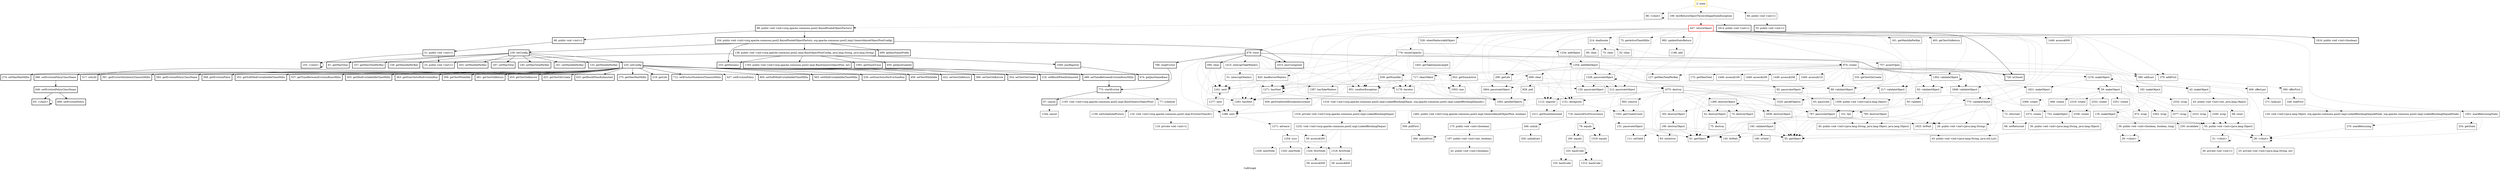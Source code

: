 digraph "CallGraph" {
    label="CallGraph";
node [shape=box];
"2: main" [color=gold] [style=bold]
"447: returnObject" [color=red] [style=bold]
"98: <clinit>"
"199: testReturnObjectThrowsIllegalStateException"
"66: public void <init>()"
"1814: public void <init>()" [style=bold]
"679: close" [style=bold]
"88: public void <init>(org.apache.commons.pool2.KeyedPooledObjectFactory)" [style=bold]
"33: public void <init>()" [style=bold]
"1816: public void <init>(boolean)" [style=bold]
"726: isClosed" [style=bold]
"1415: interuptTakeWaiters"
"1492: getIdleObjects"
"1288: next"
"1241: next"
"1283: hasNext"
"1271: hasNext"
"1178: iterator"
"590: clear" [style=bold]
"1015: jmxUnregister" [style=bold]
"788: stopEvictor" [style=bold]
"1449: access$000"
"380: addLast"
"370: addFirst"
"1003: size"
"212: passivateObject"
"1328: passivateObject"
"1864: passivateObject"
"787: passivateObject"
"82: passivateObject"
"120: passivateObject"
"89: validateObject"
"1848: validateObject"
"62: validateObject"
"1302: validateObject"
"217: validateObject"
"775: validateObject"
"214: deallocate"
"72: getActiveTimeMillis"
"992: updateStatsReturn"
"776: reuseCapacity"
"820: hasBorrowWaiters"
"609: clear"
"290: getLifo"
"951: swallowException"
"1075: destroy"
"161: getMaxIdlePerKey"
"526: whenWaitersAddObject"
"405: getTestOnReturn"
"1001: markReturningState"
"1306: public void <init>(java.lang.Object)"
"1520: getAllObjects"
"68: public void <init>()" [style=bold]
"104: public void <init>(org.apache.commons.pool2.KeyedPooledObjectFactory, org.apache.commons.pool2.impl.GenericKeyedObjectPoolConfig)" [style=bold]
"51: interruptWaiters"
"1271: advance"
"1277: next"
"1316: void <init>(org.apache.commons.pool2.impl.LinkedBlockingDeque, org.apache.commons.pool2.impl.LinkedBlockingDeque$1)"
"773: startEvictor" [style=bold]
"406: offerLast"
"390: offerFirst"
"131: passivateObject"
"55: getObject"
"26: public void <init>(java.lang.String)"
"40: public void <init>(java.lang.String, java.lang.Object, java.lang.Object)"
"61: getObject"
"63: passivate"
"1923: doWait"
"50: validate"
"140: validateObject"
"72: returned"
"28: <clinit>"
"75: clear"
"52: clear"
"90: clear"
"1198: add"
"127: getMaxTotalPerKey"
"1402: getTakeQueueLength"
"1151: deregister"
"1254: addIdleObject"
"974: create"
"1112: register"
"652: getNumActive"
"1387: hasTakeWaiters"
"828: poll"
"929: getSwallowedExceptionListener"
"183: destroyObject"
"1289: destroyObject"
"1838: destroyObject"
"795: destroyObject"
"52: destroyObject"
"75: destroyObject"
"230: invalidate"
"993: remove"
"1502: getCreateCount"
"1234: addObject"
"270: markReturning"
"254: getState"
"31: public void <init>()" [style=bold]
"239: setConfig" [style=bold]
"138: public void <init>(org.apache.commons.pool2.impl.BaseObjectPoolConfig, java.lang.String, java.lang.String)" [style=bold]
"233: getFairness" [style=bold]
"699: getJmxNamePrefix" [style=bold]
"59: access$200"
"1254: succ"
"1316: private void <init>(org.apache.commons.pool2.impl.LinkedBlockingDeque)"
"1105: void <init>(org.apache.commons.pool2.impl.BaseGenericObjectPool)"
"97: cancel" [style=bold]
"77: schedule"
"271: linkLast"
"246: linkFirst"
"111: setValid"
"145: doWait"
"83: setActive"
"43: public void <init>(java.lang.String, java.util.List)"
"101: fail"
"106: isValid"
"68: setReturned"
"23: private void <init>(java.lang.String, int)"
"1511: getNumInterested"
"192: makeObject"
"1276: makeObject"
"1821: makeObject"
"752: makeObject"
"42: makeObject"
"59: makeObject"
"335: getTestOnCreate"
"717: clearOldest"
"639: getNumIdle"
"172: getMaxTotal"
"1449: access$100"
"1449: access$200"
"1449: access$208"
"1449: access$210"
"1482: public void <init>(org.apache.commons.pool2.impl.GenericKeyedObjectPool, boolean)"
"559: pollFirst"
"106: destroyObject"
"75: destroy"
"719: removeFirstOccurrence"
"757: assertOpen"
"155: <clinit>" [style=bold]
"23: public void <init>()" [style=bold]
"220: setConfig" [style=bold]
"133: getMinIdlePerKey" [style=bold]
"81: getMaxTotal" [style=bold]
"107: getMaxTotalPerKey" [style=bold]
"159: getMaxIdlePerKey" [style=bold]
"203: setMinIdlePerKey" [style=bold]
"187: setMaxTotal" [style=bold]
"140: setMaxTotalPerKey" [style=bold]
"181: setMaxIdlePerKey" [style=bold]
"650: getJmxEnabled" [style=bold]
"1183: public void <init>(org.apache.commons.pool2.impl.BaseGenericObjectPool, int)" [style=bold]
"1092: getStackTrace" [style=bold]
"1040: jmxRegister" [style=bold]
"1320: nextNode"
"1326: firstNode"
"1318: firstNode"
"1328: nextNode"
"1232: void <init>(org.apache.commons.pool2.impl.LinkedBlockingDeque)"
"1164: cancel"
"1159: setScheduledFuture"
"116: void <init>(org.apache.commons.pool2.impl.EvictionTimer$1)"
"124: void <init>(java.lang.Object, org.apache.commons.pool2.impl.LinkedBlockingDeque$Node, org.apache.commons.pool2.impl.LinkedBlockingDeque$Node)"
"118: makeObject"
"55: public void <init>(java.lang.Object)"
"36: public void <init>(java.lang.String, java.lang.Object)"
"43: public void <init>(int, java.lang.Object)"
"2332: create"
"672: wrap"
"2362: wrap"
"2377: wrap"
"2323: wrap"
"2332: wrap"
"2351: create"
"668: create"
"2319: create"
"2366: create"
"175: public void <init>(boolean)"
"294: unlinkFirst"
"346: unlink"
"160: equals"
"1318: equals"
"78: equals"
"219: getLifo" [style=bold]
"712: setEvictorShutdownTimeoutMillis" [style=bold]
"627: setEvictionPolicy"
"686: setEvictionPolicyClassName" [style=bold]
"604: setSoftMinEvictableIdleTimeMillis" [style=bold]
"489: setTimeBetweenEvictionRunsMillis" [style=bold]
"563: setMinEvictableIdleTimeMillis" [style=bold]
"529: setNumTestsPerEvictionRun" [style=bold]
"459: setTestWhileIdle" [style=bold]
"422: setTestOnReturn" [style=bold]
"389: setTestOnBorrow" [style=bold]
"354: setTestOnCreate" [style=bold]
"216: setBlockWhenExhausted" [style=bold]
"274: setMaxWaitMillis" [style=bold]
"317: setLifo" [style=bold]
"391: getEvictorShutdownTimeoutMillis" [style=bold]
"582: getEvictionPolicyClassName" [style=bold]
"568: getEvictionPolicy" [style=bold]
"332: getSoftMinEvictableIdleTimeMillis" [style=bold]
"537: getTimeBetweenEvictionRunsMillis" [style=bold]
"303: getMinEvictableIdleTimeMillis" [style=bold]
"363: getNumTestsPerEvictionRun" [style=bold]
"509: getTestWhileIdle" [style=bold]
"481: getTestOnReturn" [style=bold]
"453: getTestOnBorrow" [style=bold]
"423: getTestOnCreate" [style=bold]
"625: getBlockWhenExhausted" [style=bold]
"275: getMaxWaitMillis" [style=bold]
"674: getJmxNameBase" [style=bold]
"59: access$500"
"59: access$400"
"116: private void <init>()"
"29: <clinit>"
"39: public void <init>(boolean, boolean, long)"
"31: <clinit>"
"69: reset"
"2336: create"
"2340: wrap"
"2372: create"
"197: public void <init>(int, boolean)"
"320: unlinkLast"
"155: hashCode"
"1312: hashCode"
"103: hashCode"
"646: setEvictionPolicyClassName" [style=bold]
"36: private void <init>()"
"42: public void <init>(boolean)"
"65: <clinit>" [style=bold]
"668: setEvictionPolicy" [style=bold]
"2: main"->"98: <clinit>" [style=dotted];

"2: main"->"199: testReturnObjectThrowsIllegalStateException" [style=dotted];

"2: main"->"66: public void <init>()" [style=dotted];

"98: <clinit>"->"98: <clinit>" [style=dotted];

"199: testReturnObjectThrowsIllegalStateException"->"1814: public void <init>()" [style=dotted];

"199: testReturnObjectThrowsIllegalStateException"->"679: close" [style=dotted];

"199: testReturnObjectThrowsIllegalStateException"->"447: returnObject" [style=dotted];

"199: testReturnObjectThrowsIllegalStateException"->"88: public void <init>(org.apache.commons.pool2.KeyedPooledObjectFactory)" [style=dotted];

"66: public void <init>()"->"33: public void <init>()" [style=dotted];

"1814: public void <init>()"->"1816: public void <init>(boolean)";

"679: close"->"726: isClosed";

"679: close"->"1415: interuptTakeWaiters" [style=dotted];

"679: close"->"1492: getIdleObjects" [style=dotted];

"679: close"->"1288: next" [style=dotted];

"679: close"->"1241: next" [style=dotted];

"679: close"->"1283: hasNext" [style=dotted];

"679: close"->"1271: hasNext" [style=dotted];

"679: close"->"1178: iterator" [style=dotted];

"679: close"->"590: clear";

"679: close"->"1015: jmxUnregister";

"679: close"->"788: stopEvictor";

"447: returnObject"->"1449: access$000" [style=dotted];

"447: returnObject"->"380: addLast" [style=dotted];

"447: returnObject"->"370: addFirst" [style=dotted];

"447: returnObject"->"1003: size" [style=dotted];

"447: returnObject"->"212: passivateObject" [style=dotted];

"447: returnObject"->"1328: passivateObject" [style=dotted];

"447: returnObject"->"1864: passivateObject" [style=dotted];

"447: returnObject"->"787: passivateObject" [style=dotted];

"447: returnObject"->"82: passivateObject" [style=dotted];

"447: returnObject"->"120: passivateObject" [style=dotted];

"447: returnObject"->"89: validateObject" [style=dotted];

"447: returnObject"->"1848: validateObject" [style=dotted];

"447: returnObject"->"62: validateObject" [style=dotted];

"447: returnObject"->"1302: validateObject" [style=dotted];

"447: returnObject"->"217: validateObject" [style=dotted];

"447: returnObject"->"775: validateObject" [style=dotted];

"447: returnObject"->"214: deallocate" [style=dotted];

"447: returnObject"->"72: getActiveTimeMillis" [style=dotted];

"447: returnObject"->"992: updateStatsReturn" [style=dotted];

"447: returnObject"->"776: reuseCapacity" [style=dotted];

"447: returnObject"->"820: hasBorrowWaiters" [style=dotted];

"447: returnObject"->"609: clear" [style=dotted];

"447: returnObject"->"726: isClosed";

"447: returnObject"->"290: getLifo" [style=dotted];

"447: returnObject"->"951: swallowException" [style=dotted];

"447: returnObject"->"1075: destroy" [style=dotted];

"447: returnObject"->"161: getMaxIdlePerKey" [style=dotted];

"447: returnObject"->"526: whenWaitersAddObject" [style=dotted];

"447: returnObject"->"405: getTestOnReturn" [style=dotted];

"447: returnObject"->"1001: markReturningState" [style=dotted];

"447: returnObject"->"1306: public void <init>(java.lang.Object)" [style=dotted];

"447: returnObject"->"1492: getIdleObjects" [style=dotted];

"447: returnObject"->"1520: getAllObjects" [style=dotted];

"88: public void <init>(org.apache.commons.pool2.KeyedPooledObjectFactory)"->"68: public void <init>()";

"88: public void <init>(org.apache.commons.pool2.KeyedPooledObjectFactory)"->"104: public void <init>(org.apache.commons.pool2.KeyedPooledObjectFactory, org.apache.commons.pool2.impl.GenericKeyedObjectPoolConfig)";

"1415: interuptTakeWaiters"->"51: interruptWaiters" [style=dotted];

"1288: next"->"1271: advance" [style=dotted];

"1241: next"->"1277: next" [style=dotted];

"1271: hasNext"->"1283: hasNext" [style=dotted];

"1271: hasNext"->"1271: hasNext" [style=dotted];

"1178: iterator"->"1316: void <init>(org.apache.commons.pool2.impl.LinkedBlockingDeque, org.apache.commons.pool2.impl.LinkedBlockingDeque$1)" [style=dotted];

"590: clear"->"609: clear" [style=dotted];

"590: clear"->"1288: next" [style=dotted];

"590: clear"->"1241: next" [style=dotted];

"590: clear"->"1283: hasNext" [style=dotted];

"590: clear"->"1271: hasNext" [style=dotted];

"1015: jmxUnregister"->"951: swallowException" [style=dotted];

"788: stopEvictor"->"773: startEvictor";

"380: addLast"->"406: offerLast" [style=dotted];

"370: addFirst"->"390: offerFirst" [style=dotted];

"212: passivateObject"->"131: passivateObject" [style=dotted];

"1328: passivateObject"->"212: passivateObject" [style=dotted];

"1328: passivateObject"->"1328: passivateObject" [style=dotted];

"1328: passivateObject"->"1864: passivateObject" [style=dotted];

"1328: passivateObject"->"787: passivateObject" [style=dotted];

"1328: passivateObject"->"82: passivateObject" [style=dotted];

"1328: passivateObject"->"120: passivateObject" [style=dotted];

"787: passivateObject"->"55: getObject" [style=dotted];

"787: passivateObject"->"26: public void <init>(java.lang.String)" [style=dotted];

"787: passivateObject"->"40: public void <init>(java.lang.String, java.lang.Object, java.lang.Object)" [style=dotted];

"787: passivateObject"->"61: getObject" [style=dotted];

"82: passivateObject"->"55: getObject" [style=dotted];

"82: passivateObject"->"63: passivate" [style=dotted];

"82: passivateObject"->"61: getObject" [style=dotted];

"1848: validateObject"->"1923: doWait" [style=dotted];

"62: validateObject"->"55: getObject" [style=dotted];

"62: validateObject"->"50: validate" [style=dotted];

"62: validateObject"->"61: getObject" [style=dotted];

"1302: validateObject"->"217: validateObject" [style=dotted];

"1302: validateObject"->"1302: validateObject" [style=dotted];

"1302: validateObject"->"1848: validateObject" [style=dotted];

"1302: validateObject"->"775: validateObject" [style=dotted];

"1302: validateObject"->"62: validateObject" [style=dotted];

"1302: validateObject"->"89: validateObject" [style=dotted];

"217: validateObject"->"140: validateObject" [style=dotted];

"775: validateObject"->"72: returned" [style=dotted];

"775: validateObject"->"26: public void <init>(java.lang.String)" [style=dotted];

"775: validateObject"->"40: public void <init>(java.lang.String, java.lang.Object, java.lang.Object)" [style=dotted];

"775: validateObject"->"61: getObject" [style=dotted];

"775: validateObject"->"55: getObject" [style=dotted];

"214: deallocate"->"28: <clinit>" [style=dotted];

"214: deallocate"->"75: clear" [style=dotted];

"214: deallocate"->"52: clear" [style=dotted];

"214: deallocate"->"90: clear" [style=dotted];

"992: updateStatsReturn"->"1198: add" [style=dotted];

"776: reuseCapacity"->"127: getMaxTotalPerKey" [style=dotted];

"776: reuseCapacity"->"1402: getTakeQueueLength" [style=dotted];

"776: reuseCapacity"->"1492: getIdleObjects" [style=dotted];

"776: reuseCapacity"->"1288: next" [style=dotted];

"776: reuseCapacity"->"1241: next" [style=dotted];

"776: reuseCapacity"->"1283: hasNext" [style=dotted];

"776: reuseCapacity"->"1271: hasNext" [style=dotted];

"776: reuseCapacity"->"1151: deregister" [style=dotted];

"776: reuseCapacity"->"951: swallowException" [style=dotted];

"776: reuseCapacity"->"1254: addIdleObject" [style=dotted];

"776: reuseCapacity"->"974: create" [style=dotted];

"776: reuseCapacity"->"1112: register" [style=dotted];

"776: reuseCapacity"->"652: getNumActive" [style=dotted];

"820: hasBorrowWaiters"->"1387: hasTakeWaiters" [style=dotted];

"820: hasBorrowWaiters"->"1492: getIdleObjects" [style=dotted];

"820: hasBorrowWaiters"->"1288: next" [style=dotted];

"820: hasBorrowWaiters"->"1241: next" [style=dotted];

"820: hasBorrowWaiters"->"1283: hasNext" [style=dotted];

"820: hasBorrowWaiters"->"1271: hasNext" [style=dotted];

"609: clear"->"1112: register" [style=dotted];

"609: clear"->"828: poll" [style=dotted];

"609: clear"->"1492: getIdleObjects" [style=dotted];

"609: clear"->"1151: deregister" [style=dotted];

"609: clear"->"951: swallowException" [style=dotted];

"609: clear"->"1075: destroy" [style=dotted];

"951: swallowException"->"929: getSwallowedExceptionListener" [style=dotted];

"1075: destroy"->"1112: register" [style=dotted];

"1075: destroy"->"183: destroyObject" [style=dotted];

"1075: destroy"->"1289: destroyObject" [style=dotted];

"1075: destroy"->"1838: destroyObject" [style=dotted];

"1075: destroy"->"795: destroyObject" [style=dotted];

"1075: destroy"->"52: destroyObject" [style=dotted];

"1075: destroy"->"75: destroyObject" [style=dotted];

"1075: destroy"->"1306: public void <init>(java.lang.Object)" [style=dotted];

"1075: destroy"->"230: invalidate" [style=dotted];

"1075: destroy"->"61: getObject" [style=dotted];

"1075: destroy"->"55: getObject" [style=dotted];

"1075: destroy"->"993: remove" [style=dotted];

"1075: destroy"->"1502: getCreateCount" [style=dotted];

"1075: destroy"->"1520: getAllObjects" [style=dotted];

"1075: destroy"->"1492: getIdleObjects" [style=dotted];

"1075: destroy"->"1151: deregister" [style=dotted];

"526: whenWaitersAddObject"->"1387: hasTakeWaiters" [style=dotted];

"526: whenWaitersAddObject"->"951: swallowException" [style=dotted];

"526: whenWaitersAddObject"->"1234: addObject" [style=dotted];

"1001: markReturningState"->"28: <clinit>" [style=dotted];

"1001: markReturningState"->"270: markReturning" [style=dotted];

"1001: markReturningState"->"254: getState" [style=dotted];

"68: public void <init>()"->"31: public void <init>()";

"104: public void <init>(org.apache.commons.pool2.KeyedPooledObjectFactory, org.apache.commons.pool2.impl.GenericKeyedObjectPoolConfig)"->"239: setConfig";

"104: public void <init>(org.apache.commons.pool2.KeyedPooledObjectFactory, org.apache.commons.pool2.impl.GenericKeyedObjectPoolConfig)"->"1015: jmxUnregister";

"104: public void <init>(org.apache.commons.pool2.KeyedPooledObjectFactory, org.apache.commons.pool2.impl.GenericKeyedObjectPoolConfig)"->"138: public void <init>(org.apache.commons.pool2.impl.BaseObjectPoolConfig, java.lang.String, java.lang.String)";

"104: public void <init>(org.apache.commons.pool2.KeyedPooledObjectFactory, org.apache.commons.pool2.impl.GenericKeyedObjectPoolConfig)"->"233: getFairness";

"104: public void <init>(org.apache.commons.pool2.KeyedPooledObjectFactory, org.apache.commons.pool2.impl.GenericKeyedObjectPoolConfig)"->"699: getJmxNamePrefix";

"51: interruptWaiters"->"1288: next" [style=dotted];

"51: interruptWaiters"->"1241: next" [style=dotted];

"51: interruptWaiters"->"1283: hasNext" [style=dotted];

"51: interruptWaiters"->"1271: hasNext" [style=dotted];

"51: interruptWaiters"->"1178: iterator" [style=dotted];

"1271: advance"->"59: access$200" [style=dotted];

"1271: advance"->"1254: succ" [style=dotted];

"1277: next"->"1288: next" [style=dotted];

"1277: next"->"1241: next" [style=dotted];

"1316: void <init>(org.apache.commons.pool2.impl.LinkedBlockingDeque, org.apache.commons.pool2.impl.LinkedBlockingDeque$1)"->"1316: private void <init>(org.apache.commons.pool2.impl.LinkedBlockingDeque)" [style=dotted];

"773: startEvictor"->"1105: void <init>(org.apache.commons.pool2.impl.BaseGenericObjectPool)" [style=dotted];

"773: startEvictor"->"97: cancel";

"773: startEvictor"->"77: schedule" [style=dotted];

"406: offerLast"->"271: linkLast" [style=dotted];

"390: offerFirst"->"246: linkFirst" [style=dotted];

"131: passivateObject"->"111: setValid" [style=dotted];

"131: passivateObject"->"145: doWait" [style=dotted];

"131: passivateObject"->"83: setActive" [style=dotted];

"131: passivateObject"->"61: getObject" [style=dotted];

"131: passivateObject"->"55: getObject" [style=dotted];

"40: public void <init>(java.lang.String, java.lang.Object, java.lang.Object)"->"43: public void <init>(java.lang.String, java.util.List)" [style=dotted];

"63: passivate"->"101: fail" [style=dotted];

"50: validate"->"101: fail" [style=dotted];

"140: validateObject"->"145: doWait" [style=dotted];

"140: validateObject"->"106: isValid" [style=dotted];

"140: validateObject"->"61: getObject" [style=dotted];

"140: validateObject"->"55: getObject" [style=dotted];

"72: returned"->"68: setReturned" [style=dotted];

"28: <clinit>"->"28: <clinit>" [style=dotted];

"28: <clinit>"->"23: private void <init>(java.lang.String, int)" [style=dotted];

"1151: deregister"->"1511: getNumInterested" [style=dotted];

"1151: deregister"->"1502: getCreateCount" [style=dotted];

"1254: addIdleObject"->"120: passivateObject" [style=dotted];

"1254: addIdleObject"->"380: addLast" [style=dotted];

"1254: addIdleObject"->"370: addFirst" [style=dotted];

"1254: addIdleObject"->"290: getLifo" [style=dotted];

"1254: addIdleObject"->"1492: getIdleObjects" [style=dotted];

"1254: addIdleObject"->"212: passivateObject" [style=dotted];

"1254: addIdleObject"->"1328: passivateObject" [style=dotted];

"1254: addIdleObject"->"1864: passivateObject" [style=dotted];

"1254: addIdleObject"->"787: passivateObject" [style=dotted];

"1254: addIdleObject"->"82: passivateObject" [style=dotted];

"974: create"->"1306: public void <init>(java.lang.Object)" [style=dotted];

"974: create"->"61: getObject" [style=dotted];

"974: create"->"55: getObject" [style=dotted];

"974: create"->"217: validateObject" [style=dotted];

"974: create"->"1302: validateObject" [style=dotted];

"974: create"->"1848: validateObject" [style=dotted];

"974: create"->"775: validateObject" [style=dotted];

"974: create"->"62: validateObject" [style=dotted];

"974: create"->"89: validateObject" [style=dotted];

"974: create"->"192: makeObject" [style=dotted];

"974: create"->"1276: makeObject" [style=dotted];

"974: create"->"1821: makeObject" [style=dotted];

"974: create"->"752: makeObject" [style=dotted];

"974: create"->"42: makeObject" [style=dotted];

"974: create"->"59: makeObject" [style=dotted];

"974: create"->"1520: getAllObjects" [style=dotted];

"974: create"->"1502: getCreateCount" [style=dotted];

"974: create"->"335: getTestOnCreate" [style=dotted];

"974: create"->"717: clearOldest" [style=dotted];

"974: create"->"639: getNumIdle" [style=dotted];

"974: create"->"172: getMaxTotal" [style=dotted];

"974: create"->"127: getMaxTotalPerKey" [style=dotted];

"974: create"->"1449: access$100" [style=dotted];

"974: create"->"1449: access$200" [style=dotted];

"974: create"->"1449: access$208" [style=dotted];

"974: create"->"1449: access$210" [style=dotted];

"1112: register"->"1511: getNumInterested" [style=dotted];

"1112: register"->"1482: public void <init>(org.apache.commons.pool2.impl.GenericKeyedObjectPool, boolean)" [style=dotted];

"652: getNumActive"->"1003: size" [style=dotted];

"652: getNumActive"->"1492: getIdleObjects" [style=dotted];

"652: getNumActive"->"1520: getAllObjects" [style=dotted];

"828: poll"->"559: pollFirst" [style=dotted];

"183: destroyObject"->"106: destroyObject" [style=dotted];

"1289: destroyObject"->"183: destroyObject" [style=dotted];

"1289: destroyObject"->"1289: destroyObject" [style=dotted];

"1289: destroyObject"->"1838: destroyObject" [style=dotted];

"1289: destroyObject"->"795: destroyObject" [style=dotted];

"1289: destroyObject"->"52: destroyObject" [style=dotted];

"1289: destroyObject"->"75: destroyObject" [style=dotted];

"1838: destroyObject"->"1923: doWait" [style=dotted];

"795: destroyObject"->"55: getObject" [style=dotted];

"795: destroyObject"->"26: public void <init>(java.lang.String)" [style=dotted];

"795: destroyObject"->"40: public void <init>(java.lang.String, java.lang.Object, java.lang.Object)" [style=dotted];

"795: destroyObject"->"61: getObject" [style=dotted];

"52: destroyObject"->"55: getObject" [style=dotted];

"52: destroyObject"->"75: destroy" [style=dotted];

"52: destroyObject"->"61: getObject" [style=dotted];

"230: invalidate"->"28: <clinit>" [style=dotted];

"993: remove"->"719: removeFirstOccurrence" [style=dotted];

"1234: addObject"->"757: assertOpen" [style=dotted];

"1234: addObject"->"1151: deregister" [style=dotted];

"1234: addObject"->"1254: addIdleObject" [style=dotted];

"1234: addObject"->"974: create" [style=dotted];

"1234: addObject"->"1112: register" [style=dotted];

"270: markReturning"->"28: <clinit>" [style=dotted];

"31: public void <init>()"->"155: <clinit>";

"31: public void <init>()"->"23: public void <init>()";

"239: setConfig"->"220: setConfig";

"239: setConfig"->"133: getMinIdlePerKey";

"239: setConfig"->"81: getMaxTotal";

"239: setConfig"->"107: getMaxTotalPerKey";

"239: setConfig"->"159: getMaxIdlePerKey";

"239: setConfig"->"203: setMinIdlePerKey";

"239: setConfig"->"187: setMaxTotal";

"239: setConfig"->"140: setMaxTotalPerKey";

"239: setConfig"->"181: setMaxIdlePerKey";

"138: public void <init>(org.apache.commons.pool2.impl.BaseObjectPoolConfig, java.lang.String, java.lang.String)"->"233: getFairness";

"138: public void <init>(org.apache.commons.pool2.impl.BaseObjectPoolConfig, java.lang.String, java.lang.String)"->"650: getJmxEnabled";

"138: public void <init>(org.apache.commons.pool2.impl.BaseObjectPoolConfig, java.lang.String, java.lang.String)"->"1183: public void <init>(org.apache.commons.pool2.impl.BaseGenericObjectPool, int)";

"138: public void <init>(org.apache.commons.pool2.impl.BaseObjectPoolConfig, java.lang.String, java.lang.String)"->"1092: getStackTrace";

"138: public void <init>(org.apache.commons.pool2.impl.BaseObjectPoolConfig, java.lang.String, java.lang.String)"->"1040: jmxRegister";

"138: public void <init>(org.apache.commons.pool2.impl.BaseObjectPoolConfig, java.lang.String, java.lang.String)"->"23: public void <init>()";

"1254: succ"->"1320: nextNode" [style=dotted];

"1254: succ"->"1326: firstNode" [style=dotted];

"1254: succ"->"1318: firstNode" [style=dotted];

"1254: succ"->"1328: nextNode" [style=dotted];

"1316: private void <init>(org.apache.commons.pool2.impl.LinkedBlockingDeque)"->"1232: void <init>(org.apache.commons.pool2.impl.LinkedBlockingDeque)" [style=dotted];

"97: cancel"->"1164: cancel" [style=dotted];

"77: schedule"->"1159: setScheduledFuture" [style=dotted];

"77: schedule"->"116: void <init>(org.apache.commons.pool2.impl.EvictionTimer$1)" [style=dotted];

"271: linkLast"->"124: void <init>(java.lang.Object, org.apache.commons.pool2.impl.LinkedBlockingDeque$Node, org.apache.commons.pool2.impl.LinkedBlockingDeque$Node)" [style=dotted];

"246: linkFirst"->"124: void <init>(java.lang.Object, org.apache.commons.pool2.impl.LinkedBlockingDeque$Node, org.apache.commons.pool2.impl.LinkedBlockingDeque$Node)" [style=dotted];

"192: makeObject"->"118: makeObject" [style=dotted];

"1276: makeObject"->"192: makeObject" [style=dotted];

"1276: makeObject"->"1276: makeObject" [style=dotted];

"1276: makeObject"->"1821: makeObject" [style=dotted];

"1276: makeObject"->"752: makeObject" [style=dotted];

"1276: makeObject"->"42: makeObject" [style=dotted];

"1276: makeObject"->"59: makeObject" [style=dotted];

"1821: makeObject"->"55: public void <init>(java.lang.Object)" [style=dotted];

"1821: makeObject"->"1923: doWait" [style=dotted];

"752: makeObject"->"55: public void <init>(java.lang.Object)" [style=dotted];

"752: makeObject"->"68: setReturned" [style=dotted];

"752: makeObject"->"26: public void <init>(java.lang.String)" [style=dotted];

"752: makeObject"->"36: public void <init>(java.lang.String, java.lang.Object)" [style=dotted];

"42: makeObject"->"43: public void <init>(int, java.lang.Object)" [style=dotted];

"42: makeObject"->"55: public void <init>(java.lang.Object)" [style=dotted];

"59: makeObject"->"2332: create" [style=dotted];

"59: makeObject"->"672: wrap" [style=dotted];

"59: makeObject"->"2362: wrap" [style=dotted];

"59: makeObject"->"2377: wrap" [style=dotted];

"59: makeObject"->"2323: wrap" [style=dotted];

"59: makeObject"->"2332: wrap" [style=dotted];

"59: makeObject"->"2351: create" [style=dotted];

"59: makeObject"->"668: create" [style=dotted];

"59: makeObject"->"2319: create" [style=dotted];

"59: makeObject"->"2366: create" [style=dotted];

"717: clearOldest"->"951: swallowException" [style=dotted];

"717: clearOldest"->"1075: destroy" [style=dotted];

"717: clearOldest"->"1288: next" [style=dotted];

"717: clearOldest"->"1241: next" [style=dotted];

"717: clearOldest"->"1283: hasNext" [style=dotted];

"717: clearOldest"->"1271: hasNext" [style=dotted];

"717: clearOldest"->"1178: iterator" [style=dotted];

"717: clearOldest"->"1492: getIdleObjects" [style=dotted];

"639: getNumIdle"->"1003: size" [style=dotted];

"639: getNumIdle"->"1492: getIdleObjects" [style=dotted];

"639: getNumIdle"->"1288: next" [style=dotted];

"639: getNumIdle"->"1241: next" [style=dotted];

"639: getNumIdle"->"1283: hasNext" [style=dotted];

"639: getNumIdle"->"1271: hasNext" [style=dotted];

"639: getNumIdle"->"1178: iterator" [style=dotted];

"1482: public void <init>(org.apache.commons.pool2.impl.GenericKeyedObjectPool, boolean)"->"175: public void <init>(boolean)" [style=dotted];

"559: pollFirst"->"294: unlinkFirst" [style=dotted];

"106: destroyObject"->"145: doWait" [style=dotted];

"106: destroyObject"->"83: setActive" [style=dotted];

"106: destroyObject"->"111: setValid" [style=dotted];

"106: destroyObject"->"61: getObject" [style=dotted];

"106: destroyObject"->"55: getObject" [style=dotted];

"719: removeFirstOccurrence"->"346: unlink" [style=dotted];

"719: removeFirstOccurrence"->"160: equals" [style=dotted];

"719: removeFirstOccurrence"->"1318: equals" [style=dotted];

"719: removeFirstOccurrence"->"78: equals" [style=dotted];

"757: assertOpen"->"726: isClosed" [style=dotted];

"155: <clinit>"->"155: <clinit>";

"220: setConfig"->"219: getLifo";

"220: setConfig"->"712: setEvictorShutdownTimeoutMillis";

"220: setConfig"->"627: setEvictionPolicy" [style=dotted];

"220: setConfig"->"686: setEvictionPolicyClassName";

"220: setConfig"->"604: setSoftMinEvictableIdleTimeMillis";

"220: setConfig"->"489: setTimeBetweenEvictionRunsMillis";

"220: setConfig"->"563: setMinEvictableIdleTimeMillis";

"220: setConfig"->"529: setNumTestsPerEvictionRun";

"220: setConfig"->"459: setTestWhileIdle";

"220: setConfig"->"422: setTestOnReturn";

"220: setConfig"->"389: setTestOnBorrow";

"220: setConfig"->"354: setTestOnCreate";

"220: setConfig"->"216: setBlockWhenExhausted";

"220: setConfig"->"274: setMaxWaitMillis";

"220: setConfig"->"317: setLifo";

"220: setConfig"->"391: getEvictorShutdownTimeoutMillis";

"220: setConfig"->"582: getEvictionPolicyClassName";

"220: setConfig"->"568: getEvictionPolicy";

"220: setConfig"->"332: getSoftMinEvictableIdleTimeMillis";

"220: setConfig"->"537: getTimeBetweenEvictionRunsMillis";

"220: setConfig"->"303: getMinEvictableIdleTimeMillis";

"220: setConfig"->"363: getNumTestsPerEvictionRun";

"220: setConfig"->"509: getTestWhileIdle";

"220: setConfig"->"481: getTestOnReturn";

"220: setConfig"->"453: getTestOnBorrow";

"220: setConfig"->"423: getTestOnCreate";

"220: setConfig"->"625: getBlockWhenExhausted";

"220: setConfig"->"275: getMaxWaitMillis";

"1040: jmxRegister"->"674: getJmxNameBase";

"1326: firstNode"->"59: access$500" [style=dotted];

"1318: firstNode"->"59: access$400" [style=dotted];

"1232: void <init>(org.apache.commons.pool2.impl.LinkedBlockingDeque)"->"59: access$200" [style=dotted];

"1232: void <init>(org.apache.commons.pool2.impl.LinkedBlockingDeque)"->"1326: firstNode" [style=dotted];

"1232: void <init>(org.apache.commons.pool2.impl.LinkedBlockingDeque)"->"1318: firstNode" [style=dotted];

"116: void <init>(org.apache.commons.pool2.impl.EvictionTimer$1)"->"116: private void <init>()" [style=dotted];

"118: makeObject"->"29: <clinit>" [style=dotted];

"118: makeObject"->"55: public void <init>(java.lang.Object)" [style=dotted];

"118: makeObject"->"39: public void <init>(boolean, boolean, long)" [style=dotted];

"118: makeObject"->"145: doWait" [style=dotted];

"55: public void <init>(java.lang.Object)"->"28: <clinit>" [style=dotted];

"55: public void <init>(java.lang.Object)"->"31: <clinit>" [style=dotted];

"36: public void <init>(java.lang.String, java.lang.Object)"->"43: public void <init>(java.lang.String, java.util.List)" [style=dotted];

"43: public void <init>(int, java.lang.Object)"->"69: reset" [style=dotted];

"2332: create"->"2336: create" [style=dotted];

"672: wrap"->"55: public void <init>(java.lang.Object)" [style=dotted];

"2362: wrap"->"55: public void <init>(java.lang.Object)" [style=dotted];

"2377: wrap"->"55: public void <init>(java.lang.Object)" [style=dotted];

"2323: wrap"->"55: public void <init>(java.lang.Object)" [style=dotted];

"2332: wrap"->"2340: wrap" [style=dotted];

"2366: create"->"2372: create" [style=dotted];

"175: public void <init>(boolean)"->"197: public void <init>(int, boolean)" [style=dotted];

"346: unlink"->"294: unlinkFirst" [style=dotted];

"346: unlink"->"320: unlinkLast" [style=dotted];

"160: equals"->"155: hashCode" [style=dotted];

"160: equals"->"1312: hashCode" [style=dotted];

"160: equals"->"103: hashCode" [style=dotted];

"78: equals"->"160: equals" [style=dotted];

"78: equals"->"1318: equals" [style=dotted];

"78: equals"->"78: equals" [style=dotted];

"686: setEvictionPolicyClassName"->"646: setEvictionPolicyClassName";

"489: setTimeBetweenEvictionRunsMillis"->"773: startEvictor";

"29: <clinit>"->"29: <clinit>" [style=dotted];

"39: public void <init>(boolean, boolean, long)"->"29: <clinit>" [style=dotted];

"31: <clinit>"->"31: <clinit>" [style=dotted];

"31: <clinit>"->"36: private void <init>()" [style=dotted];

"2340: wrap"->"55: public void <init>(java.lang.Object)" [style=dotted];

"197: public void <init>(int, boolean)"->"42: public void <init>(boolean)" [style=dotted];

"103: hashCode"->"155: hashCode" [style=dotted];

"103: hashCode"->"1312: hashCode" [style=dotted];

"103: hashCode"->"103: hashCode" [style=dotted];

"646: setEvictionPolicyClassName"->"65: <clinit>";

"646: setEvictionPolicyClassName"->"668: setEvictionPolicy";

"65: <clinit>"->"65: <clinit>";

}